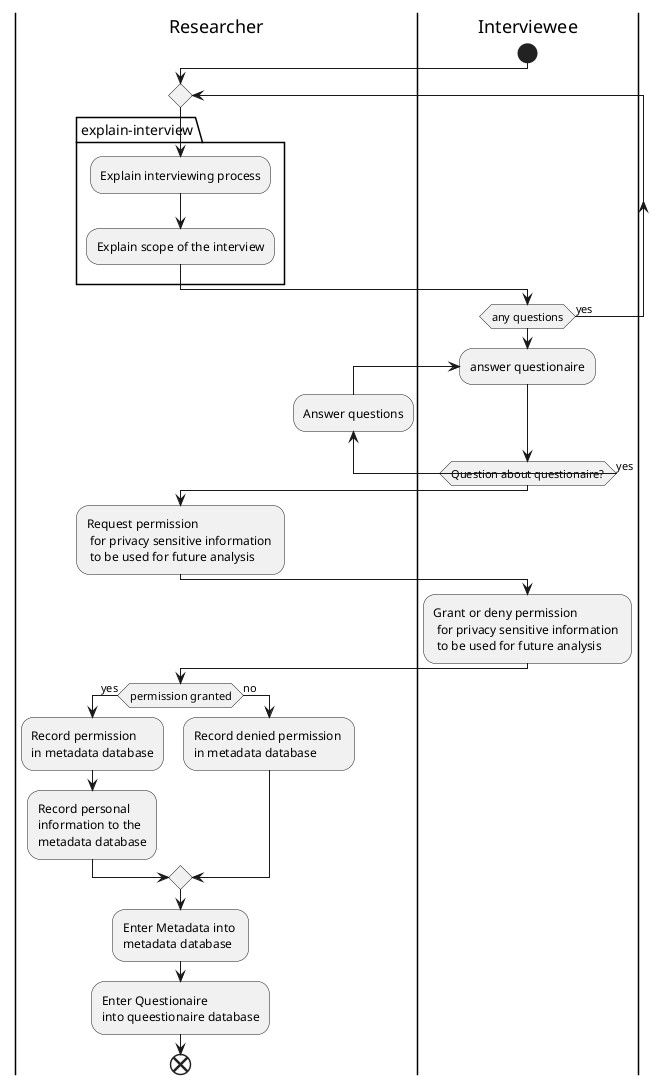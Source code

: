 @startuml Interviewing Process

|Researcher|
|Interviewee|
start
|Researcher|

repeat
package explain-interview {
:Explain interviewing process;
:Explain scope of the interview;
}
|Interviewee|
repeat while (any questions) is (yes)

repeat :answer questionaire;
|Researcher|
backward :Answer questions;

|Interviewee|
repeat while (Question about questionaire?) is (yes) 

|Researcher|

:Request permission \n for privacy sensitive information \n to be used for future analysis;

|Interviewee|
:Grant or deny permission \n for privacy sensitive information \n to be used for future analysis;

|Researcher|

if (permission granted) then (yes)
:Record permission \nin metadata database;
:Record personal \ninformation to the \nmetadata database;
else (no)
:Record denied permission \nin metadata database;
endif

:Enter Metadata into \nmetadata database;
:Enter Questionaire \ninto queestionaire database;







end
@enduml